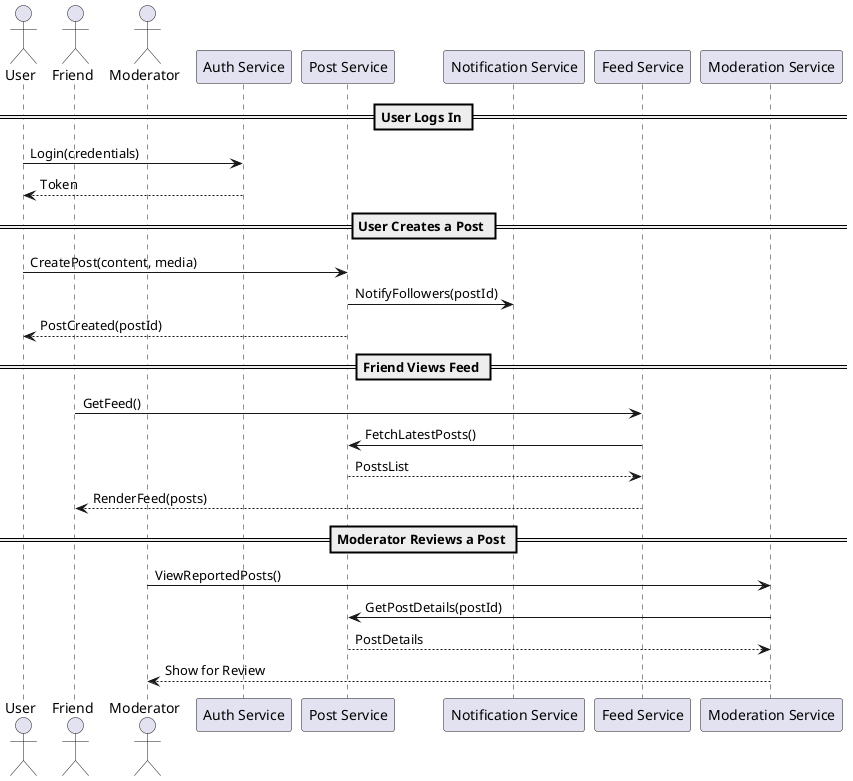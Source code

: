 @startuml sequence_diagram
actor User
actor Friend
actor Moderator

participant "Auth Service" as Auth
participant "Post Service" as Post
participant "Notification Service" as Notify
participant "Feed Service" as Feed
participant "Moderation Service" as Mod

== User Logs In ==
User -> Auth : Login(credentials)
Auth --> User : Token

== User Creates a Post ==
User -> Post : CreatePost(content, media)
Post -> Notify : NotifyFollowers(postId)
Post --> User : PostCreated(postId)

== Friend Views Feed ==
Friend -> Feed : GetFeed()
Feed -> Post : FetchLatestPosts()
Post --> Feed : PostsList
Feed --> Friend : RenderFeed(posts)

== Moderator Reviews a Post ==
Moderator -> Mod : ViewReportedPosts()
Mod -> Post : GetPostDetails(postId)
Post --> Mod : PostDetails
Mod --> Moderator : Show for Review

@enduml
